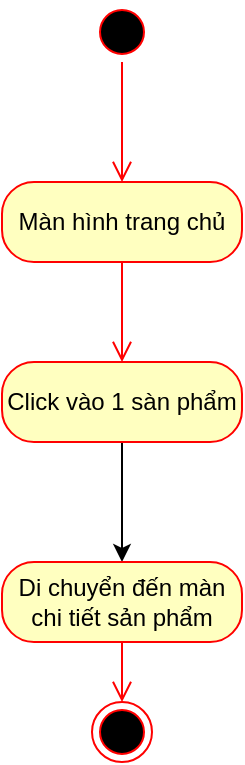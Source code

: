 <mxfile version="21.7.4" type="github">
  <diagram name="Trang-1" id="gJk16FfoI9q-KJ3fi5oH">
    <mxGraphModel dx="1050" dy="534" grid="1" gridSize="10" guides="1" tooltips="1" connect="1" arrows="1" fold="1" page="1" pageScale="1" pageWidth="827" pageHeight="1169" math="0" shadow="0">
      <root>
        <mxCell id="0" />
        <mxCell id="1" parent="0" />
        <mxCell id="0zMZG9dFgGb7xEJZ48zx-1" value="" style="ellipse;html=1;shape=startState;fillColor=#000000;strokeColor=#ff0000;" vertex="1" parent="1">
          <mxGeometry x="400" y="230" width="30" height="30" as="geometry" />
        </mxCell>
        <mxCell id="0zMZG9dFgGb7xEJZ48zx-2" value="" style="edgeStyle=orthogonalEdgeStyle;html=1;verticalAlign=bottom;endArrow=open;endSize=8;strokeColor=#ff0000;rounded=0;" edge="1" source="0zMZG9dFgGb7xEJZ48zx-1" parent="1">
          <mxGeometry relative="1" as="geometry">
            <mxPoint x="415" y="320" as="targetPoint" />
          </mxGeometry>
        </mxCell>
        <mxCell id="0zMZG9dFgGb7xEJZ48zx-3" value="Màn hình trang chủ" style="rounded=1;whiteSpace=wrap;html=1;arcSize=40;fontColor=#000000;fillColor=#ffffc0;strokeColor=#ff0000;" vertex="1" parent="1">
          <mxGeometry x="355" y="320" width="120" height="40" as="geometry" />
        </mxCell>
        <mxCell id="0zMZG9dFgGb7xEJZ48zx-4" value="" style="edgeStyle=orthogonalEdgeStyle;html=1;verticalAlign=bottom;endArrow=open;endSize=8;strokeColor=#ff0000;rounded=0;" edge="1" source="0zMZG9dFgGb7xEJZ48zx-3" parent="1" target="0zMZG9dFgGb7xEJZ48zx-5">
          <mxGeometry relative="1" as="geometry">
            <mxPoint x="415" y="420" as="targetPoint" />
          </mxGeometry>
        </mxCell>
        <mxCell id="0zMZG9dFgGb7xEJZ48zx-13" value="" style="edgeStyle=orthogonalEdgeStyle;rounded=0;orthogonalLoop=1;jettySize=auto;html=1;" edge="1" parent="1" source="0zMZG9dFgGb7xEJZ48zx-5" target="0zMZG9dFgGb7xEJZ48zx-10">
          <mxGeometry relative="1" as="geometry" />
        </mxCell>
        <mxCell id="0zMZG9dFgGb7xEJZ48zx-5" value="Click vào 1 sàn phẩm" style="rounded=1;whiteSpace=wrap;html=1;arcSize=40;fontColor=#000000;fillColor=#ffffc0;strokeColor=#ff0000;" vertex="1" parent="1">
          <mxGeometry x="355" y="410" width="120" height="40" as="geometry" />
        </mxCell>
        <mxCell id="0zMZG9dFgGb7xEJZ48zx-10" value="Di chuyển đến màn chi tiết sản phẩm" style="rounded=1;whiteSpace=wrap;html=1;arcSize=40;fontColor=#000000;fillColor=#ffffc0;strokeColor=#ff0000;" vertex="1" parent="1">
          <mxGeometry x="355" y="510" width="120" height="40" as="geometry" />
        </mxCell>
        <mxCell id="0zMZG9dFgGb7xEJZ48zx-11" value="" style="edgeStyle=orthogonalEdgeStyle;html=1;verticalAlign=bottom;endArrow=open;endSize=8;strokeColor=#ff0000;rounded=0;" edge="1" source="0zMZG9dFgGb7xEJZ48zx-10" parent="1">
          <mxGeometry relative="1" as="geometry">
            <mxPoint x="415" y="580" as="targetPoint" />
          </mxGeometry>
        </mxCell>
        <mxCell id="0zMZG9dFgGb7xEJZ48zx-14" value="" style="ellipse;html=1;shape=endState;fillColor=#000000;strokeColor=#ff0000;" vertex="1" parent="1">
          <mxGeometry x="400" y="580" width="30" height="30" as="geometry" />
        </mxCell>
      </root>
    </mxGraphModel>
  </diagram>
</mxfile>
